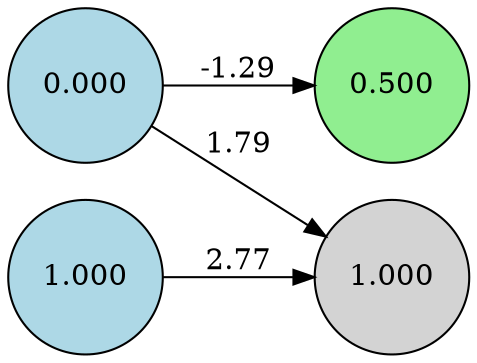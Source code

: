 digraph neat {
  rankdir=LR;
  node [shape=circle];
  node0 [label="0.000", style=filled, fillcolor=lightblue];
  node1 [label="1.000", style=filled, fillcolor=lightblue];
  node61 [label="0.500", style=filled, fillcolor=lightgreen];
  node168 [label="1.000", style=filled, fillcolor=lightgray];
  node0 -> node61 [label="-1.29"];
  node1 -> node168 [label="2.77"];
  node0 -> node168 [label="1.79"];
}
